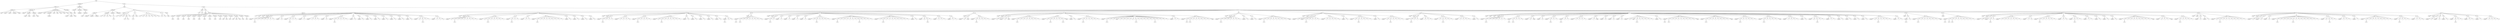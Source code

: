 digraph Tree {
	"t0" [label = "TEI"];
	"t1" [label = "teiHeader"];
	"t2" [label = "fileDesc"];
	"t3" [label = "titleStmt"];
	"t4" [label = "title"];
	"t5" [label = "author"];
	"t6" [label = "author"];
	"t7" [label = "principal"];
	"t8" [label = "editor"];
	"t9" [label = "editionStmt"];
	"t10" [label = "edition"];
	"t11" [label = "respStmt"];
	"t12" [label = "name"];
	"t13" [label = "resp"];
	"t14" [label = "respStmt"];
	"t15" [label = "name"];
	"t16" [label = "resp"];
	"t17" [label = "publicationStmt"];
	"t18" [label = "publisher"];
	"t19" [label = "date"];
	"t20" [label = "availability"];
	"t21" [label = "licence"];
	"t22" [label = "idno"];
	"t23" [label = "idno"];
	"t24" [label = "idno"];
	"t25" [label = "idno"];
	"t26" [label = "idno"];
	"t27" [label = "sourceDesc"];
	"t28" [label = "bibl"];
	"t29" [label = "author"];
	"t30" [label = "author"];
	"t31" [label = "title"];
	"t32" [label = "profileDesc"];
	"t33" [label = "creation"];
	"t34" [label = "date"];
	"t35" [label = "langUsage"];
	"t36" [label = "language"];
	"t37" [label = "textClass"];
	"t38" [label = "keywords"];
	"t39" [label = "term"];
	"t40" [label = "text"];
	"t41" [label = "front"];
	"t42" [label = "titlePage"];
	"t43" [label = "docTitle"];
	"t44" [label = "titlePart"];
	"t45" [label = "titlePart"];
	"t46" [label = "titlePart"];
	"t47" [label = "docAuthor"];
	"t48" [label = "hi"];
	"t49" [label = "lb"];
	"t50" [label = "hi"];
	"t51" [label = "lb"];
	"t52" [label = "argument"];
	"t53" [label = "p"];
	"t54" [label = "lb"];
	"t55" [label = "docImprint"];
	"t56" [label = "div"];
	"t57" [label = "head"];
	"t58" [label = "p"];
	"t59" [label = "hi"];
	"t60" [label = "hi"];
	"t61" [label = "hi"];
	"t62" [label = "note"];
	"t63" [label = "hi"];
	"t64" [label = "hi"];
	"t65" [label = "hi"];
	"t66" [label = "p"];
	"t67" [label = "note"];
	"t68" [label = "hi"];
	"t69" [label = "note"];
	"t70" [label = "p"];
	"t71" [label = "hi"];
	"t72" [label = "hi"];
	"t73" [label = "hi"];
	"t74" [label = "hi"];
	"t75" [label = "hi"];
	"t76" [label = "hi"];
	"t77" [label = "hi"];
	"t78" [label = "p"];
	"t79" [label = "hi"];
	"t80" [label = "hi"];
	"t81" [label = "bibl"];
	"t82" [label = "title"];
	"t83" [label = "body"];
	"t84" [label = "head"];
	"t85" [label = "lb"];
	"t86" [label = "lb"];
	"t87" [label = "div"];
	"t88" [label = "head"];
	"t89" [label = "castList"];
	"t90" [label = "castItem"];
	"t91" [label = "role"];
	"t92" [label = "castItem"];
	"t93" [label = "role"];
	"t94" [label = "castItem"];
	"t95" [label = "role"];
	"t96" [label = "castItem"];
	"t97" [label = "role"];
	"t98" [label = "castItem"];
	"t99" [label = "role"];
	"t100" [label = "castItem"];
	"t101" [label = "role"];
	"t102" [label = "castItem"];
	"t103" [label = "role"];
	"t104" [label = "castItem"];
	"t105" [label = "role"];
	"t106" [label = "castItem"];
	"t107" [label = "role"];
	"t108" [label = "castItem"];
	"t109" [label = "role"];
	"t110" [label = "castItem"];
	"t111" [label = "role"];
	"t112" [label = "role"];
	"t113" [label = "castItem"];
	"t114" [label = "role"];
	"t115" [label = "castItem"];
	"t116" [label = "role"];
	"t117" [label = "role"];
	"t118" [label = "role"];
	"t119" [label = "castItem"];
	"t120" [label = "role"];
	"t121" [label = "castItem"];
	"t122" [label = "role"];
	"t123" [label = "div"];
	"t124" [label = "head"];
	"t125" [label = "lb"];
	"t126" [label = "div"];
	"t127" [label = "head"];
	"t128" [label = "stage"];
	"t129" [label = "stage"];
	"t130" [label = "sp"];
	"t131" [label = "speaker"];
	"t132" [label = "p"];
	"t133" [label = "hi"];
	"t134" [label = "l"];
	"t135" [label = "l"];
	"t136" [label = "l"];
	"t137" [label = "l"];
	"t138" [label = "l"];
	"t139" [label = "l"];
	"t140" [label = "sp"];
	"t141" [label = "speaker"];
	"t142" [label = "p"];
	"t143" [label = "sp"];
	"t144" [label = "speaker"];
	"t145" [label = "p"];
	"t146" [label = "hi"];
	"t147" [label = "l"];
	"t148" [label = "l"];
	"t149" [label = "sp"];
	"t150" [label = "speaker"];
	"t151" [label = "l"];
	"t152" [label = "sp"];
	"t153" [label = "speaker"];
	"t154" [label = "l"];
	"t155" [label = "l"];
	"t156" [label = "l"];
	"t157" [label = "sp"];
	"t158" [label = "speaker"];
	"t159" [label = "p"];
	"t160" [label = "sp"];
	"t161" [label = "speaker"];
	"t162" [label = "p"];
	"t163" [label = "hi"];
	"t164" [label = "l"];
	"t165" [label = "l"];
	"t166" [label = "l"];
	"t167" [label = "l"];
	"t168" [label = "sp"];
	"t169" [label = "speaker"];
	"t170" [label = "p"];
	"t171" [label = "sp"];
	"t172" [label = "speaker"];
	"t173" [label = "p"];
	"t174" [label = "sp"];
	"t175" [label = "speaker"];
	"t176" [label = "p"];
	"t177" [label = "sp"];
	"t178" [label = "speaker"];
	"t179" [label = "p"];
	"t180" [label = "sp"];
	"t181" [label = "speaker"];
	"t182" [label = "p"];
	"t183" [label = "sp"];
	"t184" [label = "speaker"];
	"t185" [label = "p"];
	"t186" [label = "sp"];
	"t187" [label = "speaker"];
	"t188" [label = "p"];
	"t189" [label = "sp"];
	"t190" [label = "speaker"];
	"t191" [label = "p"];
	"t192" [label = "sp"];
	"t193" [label = "speaker"];
	"t194" [label = "p"];
	"t195" [label = "p"];
	"t196" [label = "hi"];
	"t197" [label = "l"];
	"t198" [label = "l"];
	"t199" [label = "sp"];
	"t200" [label = "speaker"];
	"t201" [label = "l"];
	"t202" [label = "l"];
	"t203" [label = "p"];
	"t204" [label = "div"];
	"t205" [label = "head"];
	"t206" [label = "stage"];
	"t207" [label = "sp"];
	"t208" [label = "speaker"];
	"t209" [label = "p"];
	"t210" [label = "p"];
	"t211" [label = "hi"];
	"t212" [label = "l"];
	"t213" [label = "l"];
	"t214" [label = "l"];
	"t215" [label = "l"];
	"t216" [label = "l"];
	"t217" [label = "l"];
	"t218" [label = "l"];
	"t219" [label = "sp"];
	"t220" [label = "speaker"];
	"t221" [label = "p"];
	"t222" [label = "p"];
	"t223" [label = "hi"];
	"t224" [label = "l"];
	"t225" [label = "l"];
	"t226" [label = "l"];
	"t227" [label = "l"];
	"t228" [label = "l"];
	"t229" [label = "sp"];
	"t230" [label = "speaker"];
	"t231" [label = "p"];
	"t232" [label = "hi"];
	"t233" [label = "l"];
	"t234" [label = "l"];
	"t235" [label = "sp"];
	"t236" [label = "speaker"];
	"t237" [label = "l"];
	"t238" [label = "l"];
	"t239" [label = "sp"];
	"t240" [label = "speaker"];
	"t241" [label = "p"];
	"t242" [label = "hi"];
	"t243" [label = "l"];
	"t244" [label = "l"];
	"t245" [label = "l"];
	"t246" [label = "l"];
	"t247" [label = "l"];
	"t248" [label = "l"];
	"t249" [label = "l"];
	"t250" [label = "l"];
	"t251" [label = "sp"];
	"t252" [label = "speaker"];
	"t253" [label = "p"];
	"t254" [label = "sp"];
	"t255" [label = "speaker"];
	"t256" [label = "p"];
	"t257" [label = "sp"];
	"t258" [label = "speaker"];
	"t259" [label = "p"];
	"t260" [label = "sp"];
	"t261" [label = "speaker"];
	"t262" [label = "p"];
	"t263" [label = "div"];
	"t264" [label = "head"];
	"t265" [label = "stage"];
	"t266" [label = "sp"];
	"t267" [label = "speaker"];
	"t268" [label = "p"];
	"t269" [label = "hi"];
	"t270" [label = "l"];
	"t271" [label = "l"];
	"t272" [label = "l"];
	"t273" [label = "sp"];
	"t274" [label = "speaker"];
	"t275" [label = "l"];
	"t276" [label = "l"];
	"t277" [label = "l"];
	"t278" [label = "p"];
	"t279" [label = "sp"];
	"t280" [label = "speaker"];
	"t281" [label = "p"];
	"t282" [label = "hi"];
	"t283" [label = "l"];
	"t284" [label = "l"];
	"t285" [label = "l"];
	"t286" [label = "l"];
	"t287" [label = "sp"];
	"t288" [label = "speaker"];
	"t289" [label = "p"];
	"t290" [label = "p"];
	"t291" [label = "hi"];
	"t292" [label = "l"];
	"t293" [label = "l"];
	"t294" [label = "l"];
	"t295" [label = "l"];
	"t296" [label = "l"];
	"t297" [label = "l"];
	"t298" [label = "sp"];
	"t299" [label = "speaker"];
	"t300" [label = "p"];
	"t301" [label = "sp"];
	"t302" [label = "speaker"];
	"t303" [label = "p"];
	"t304" [label = "sp"];
	"t305" [label = "speaker"];
	"t306" [label = "p"];
	"t307" [label = "sp"];
	"t308" [label = "speaker"];
	"t309" [label = "p"];
	"t310" [label = "sp"];
	"t311" [label = "speaker"];
	"t312" [label = "p"];
	"t313" [label = "sp"];
	"t314" [label = "speaker"];
	"t315" [label = "hi"];
	"t316" [label = "p"];
	"t317" [label = "p"];
	"t318" [label = "div"];
	"t319" [label = "head"];
	"t320" [label = "sp"];
	"t321" [label = "speaker"];
	"t322" [label = "hi"];
	"t323" [label = "p"];
	"t324" [label = "hi"];
	"t325" [label = "l"];
	"t326" [label = "l"];
	"t327" [label = "l"];
	"t328" [label = "l"];
	"t329" [label = "l"];
	"t330" [label = "l"];
	"t331" [label = "p"];
	"t332" [label = "div"];
	"t333" [label = "head"];
	"t334" [label = "stage"];
	"t335" [label = "sp"];
	"t336" [label = "speaker"];
	"t337" [label = "p"];
	"t338" [label = "hi"];
	"t339" [label = "l"];
	"t340" [label = "sp"];
	"t341" [label = "speaker"];
	"t342" [label = "l"];
	"t343" [label = "sp"];
	"t344" [label = "speaker"];
	"t345" [label = "l"];
	"t346" [label = "sp"];
	"t347" [label = "speaker"];
	"t348" [label = "l"];
	"t349" [label = "sp"];
	"t350" [label = "speaker"];
	"t351" [label = "l"];
	"t352" [label = "sp"];
	"t353" [label = "speaker"];
	"t354" [label = "l"];
	"t355" [label = "p"];
	"t356" [label = "hi"];
	"t357" [label = "l"];
	"t358" [label = "l"];
	"t359" [label = "l"];
	"t360" [label = "l"];
	"t361" [label = "sp"];
	"t362" [label = "speaker"];
	"t363" [label = "p"];
	"t364" [label = "hi"];
	"t365" [label = "l"];
	"t366" [label = "l"];
	"t367" [label = "l"];
	"t368" [label = "l"];
	"t369" [label = "l"];
	"t370" [label = "l"];
	"t371" [label = "p"];
	"t372" [label = "hi"];
	"t373" [label = "l"];
	"t374" [label = "l"];
	"t375" [label = "l"];
	"t376" [label = "l"];
	"t377" [label = "sp"];
	"t378" [label = "speaker"];
	"t379" [label = "l"];
	"t380" [label = "p"];
	"t381" [label = "hi"];
	"t382" [label = "l"];
	"t383" [label = "l"];
	"t384" [label = "l"];
	"t385" [label = "l"];
	"t386" [label = "l"];
	"t387" [label = "l"];
	"t388" [label = "l"];
	"t389" [label = "l"];
	"t390" [label = "sp"];
	"t391" [label = "speaker"];
	"t392" [label = "p"];
	"t393" [label = "sp"];
	"t394" [label = "speaker"];
	"t395" [label = "p"];
	"t396" [label = "p"];
	"t397" [label = "hi"];
	"t398" [label = "l"];
	"t399" [label = "sp"];
	"t400" [label = "speaker"];
	"t401" [label = "l"];
	"t402" [label = "l"];
	"t403" [label = "l"];
	"t404" [label = "sp"];
	"t405" [label = "speaker"];
	"t406" [label = "l"];
	"t407" [label = "l"];
	"t408" [label = "div"];
	"t409" [label = "head"];
	"t410" [label = "sp"];
	"t411" [label = "speaker"];
	"t412" [label = "p"];
	"t413" [label = "stage"];
	"t414" [label = "sp"];
	"t415" [label = "speaker"];
	"t416" [label = "p"];
	"t417" [label = "hi"];
	"t418" [label = "l"];
	"t419" [label = "l"];
	"t420" [label = "l"];
	"t421" [label = "l"];
	"t422" [label = "div"];
	"t423" [label = "head"];
	"t424" [label = "stage"];
	"t425" [label = "sp"];
	"t426" [label = "speaker"];
	"t427" [label = "p"];
	"t428" [label = "sp"];
	"t429" [label = "speaker"];
	"t430" [label = "p"];
	"t431" [label = "stage"];
	"t432" [label = "sp"];
	"t433" [label = "speaker"];
	"t434" [label = "p"];
	"t435" [label = "hi"];
	"t436" [label = "l"];
	"t437" [label = "l"];
	"t438" [label = "l"];
	"t439" [label = "l"];
	"t440" [label = "l"];
	"t441" [label = "l"];
	"t442" [label = "l"];
	"t443" [label = "sp"];
	"t444" [label = "speaker"];
	"t445" [label = "p"];
	"t446" [label = "p"];
	"t447" [label = "hi"];
	"t448" [label = "l"];
	"t449" [label = "l"];
	"t450" [label = "l"];
	"t451" [label = "l"];
	"t452" [label = "hi"];
	"t453" [label = "stage"];
	"t454" [label = "sp"];
	"t455" [label = "speaker"];
	"t456" [label = "p"];
	"t457" [label = "sp"];
	"t458" [label = "speaker"];
	"t459" [label = "p"];
	"t460" [label = "hi"];
	"t461" [label = "l"];
	"t462" [label = "l"];
	"t463" [label = "l"];
	"t464" [label = "l"];
	"t465" [label = "l"];
	"t466" [label = "sp"];
	"t467" [label = "speaker"];
	"t468" [label = "p"];
	"t469" [label = "hi"];
	"t470" [label = "l"];
	"t471" [label = "l"];
	"t472" [label = "stage"];
	"t473" [label = "l"];
	"t474" [label = "l"];
	"t475" [label = "l"];
	"t476" [label = "l"];
	"t477" [label = "p"];
	"t478" [label = "p"];
	"t479" [label = "hi"];
	"t480" [label = "l"];
	"t481" [label = "l"];
	"t482" [label = "l"];
	"t483" [label = "l"];
	"t484" [label = "l"];
	"t485" [label = "p"];
	"t486" [label = "hi"];
	"t487" [label = "l"];
	"t488" [label = "l"];
	"t489" [label = "l"];
	"t490" [label = "l"];
	"t491" [label = "sp"];
	"t492" [label = "speaker"];
	"t493" [label = "l"];
	"t494" [label = "l"];
	"t495" [label = "sp"];
	"t496" [label = "speaker"];
	"t497" [label = "p"];
	"t498" [label = "hi"];
	"t499" [label = "p"];
	"t500" [label = "hi"];
	"t501" [label = "l"];
	"t502" [label = "l"];
	"t503" [label = "l"];
	"t504" [label = "l"];
	"t505" [label = "l"];
	"t506" [label = "l"];
	"t507" [label = "stage"];
	"t508" [label = "div"];
	"t509" [label = "head"];
	"t510" [label = "stage"];
	"t511" [label = "sp"];
	"t512" [label = "speaker"];
	"t513" [label = "p"];
	"t514" [label = "hi"];
	"t515" [label = "l"];
	"t516" [label = "l"];
	"t517" [label = "l"];
	"t518" [label = "l"];
	"t519" [label = "l"];
	"t520" [label = "l"];
	"t521" [label = "sp"];
	"t522" [label = "speaker"];
	"t523" [label = "p"];
	"t524" [label = "sp"];
	"t525" [label = "speaker"];
	"t526" [label = "p"];
	"t527" [label = "sp"];
	"t528" [label = "speaker"];
	"t529" [label = "p"];
	"t530" [label = "hi"];
	"t531" [label = "l"];
	"t532" [label = "l"];
	"t533" [label = "l"];
	"t534" [label = "l"];
	"t535" [label = "l"];
	"t536" [label = "l"];
	"t537" [label = "l"];
	"t538" [label = "stage"];
	"t539" [label = "div"];
	"t540" [label = "head"];
	"t541" [label = "stage"];
	"t542" [label = "sp"];
	"t543" [label = "speaker"];
	"t544" [label = "p"];
	"t545" [label = "sp"];
	"t546" [label = "speaker"];
	"t547" [label = "p"];
	"t548" [label = "hi"];
	"t549" [label = "l"];
	"t550" [label = "l"];
	"t551" [label = "l"];
	"t552" [label = "l"];
	"t553" [label = "sp"];
	"t554" [label = "speaker"];
	"t555" [label = "l"];
	"t556" [label = "l"];
	"t557" [label = "l"];
	"t558" [label = "l"];
	"t559" [label = "p"];
	"t560" [label = "sp"];
	"t561" [label = "speaker"];
	"t562" [label = "p"];
	"t563" [label = "sp"];
	"t564" [label = "speaker"];
	"t565" [label = "p"];
	"t566" [label = "p"];
	"t567" [label = "hi"];
	"t568" [label = "l"];
	"t569" [label = "l"];
	"t570" [label = "l"];
	"t571" [label = "l"];
	"t572" [label = "sp"];
	"t573" [label = "speaker"];
	"t574" [label = "p"];
	"t575" [label = "sp"];
	"t576" [label = "speaker"];
	"t577" [label = "p"];
	"t578" [label = "p"];
	"t579" [label = "hi"];
	"t580" [label = "l"];
	"t581" [label = "l"];
	"t582" [label = "l"];
	"t583" [label = "l"];
	"t584" [label = "div"];
	"t585" [label = "head"];
	"t586" [label = "stage"];
	"t587" [label = "sp"];
	"t588" [label = "speaker"];
	"t589" [label = "p"];
	"t590" [label = "hi"];
	"t591" [label = "l"];
	"t592" [label = "l"];
	"t593" [label = "sp"];
	"t594" [label = "speaker"];
	"t595" [label = "l"];
	"t596" [label = "l"];
	"t597" [label = "l"];
	"t598" [label = "sp"];
	"t599" [label = "speaker"];
	"t600" [label = "l"];
	"t601" [label = "p"];
	"t602" [label = "hi"];
	"t603" [label = "l"];
	"t604" [label = "l"];
	"t605" [label = "l"];
	"t606" [label = "sp"];
	"t607" [label = "speaker"];
	"t608" [label = "l"];
	"t609" [label = "l"];
	"t610" [label = "l"];
	"t611" [label = "l"];
	"t612" [label = "sp"];
	"t613" [label = "speaker"];
	"t614" [label = "p"];
	"t615" [label = "div"];
	"t616" [label = "head"];
	"t617" [label = "stage"];
	"t618" [label = "stage"];
	"t619" [label = "stage"];
	"t620" [label = "sp"];
	"t621" [label = "speaker"];
	"t622" [label = "p"];
	"t623" [label = "hi"];
	"t624" [label = "l"];
	"t625" [label = "l"];
	"t626" [label = "l"];
	"t627" [label = "l"];
	"t628" [label = "l"];
	"t629" [label = "l"];
	"t630" [label = "sp"];
	"t631" [label = "speaker"];
	"t632" [label = "hi"];
	"t633" [label = "p"];
	"t634" [label = "hi"];
	"t635" [label = "l"];
	"t636" [label = "l"];
	"t637" [label = "p"];
	"t638" [label = "sp"];
	"t639" [label = "speaker"];
	"t640" [label = "p"];
	"t641" [label = "stage"];
	"t642" [label = "sp"];
	"t643" [label = "speaker"];
	"t644" [label = "p"];
	"t645" [label = "sp"];
	"t646" [label = "speaker"];
	"t647" [label = "p"];
	"t648" [label = "hi"];
	"t649" [label = "l"];
	"t650" [label = "l"];
	"t651" [label = "sp"];
	"t652" [label = "speaker"];
	"t653" [label = "hi"];
	"t654" [label = "l"];
	"t655" [label = "l"];
	"t656" [label = "sp"];
	"t657" [label = "speaker"];
	"t658" [label = "l"];
	"t659" [label = "l"];
	"t660" [label = "l"];
	"t661" [label = "l"];
	"t662" [label = "sp"];
	"t663" [label = "speaker"];
	"t664" [label = "l"];
	"t665" [label = "stage"];
	"t666" [label = "sp"];
	"t667" [label = "speaker"];
	"t668" [label = "p"];
	"t669" [label = "sp"];
	"t670" [label = "speaker"];
	"t671" [label = "p"];
	"t672" [label = "sp"];
	"t673" [label = "speaker"];
	"t674" [label = "p"];
	"t675" [label = "sp"];
	"t676" [label = "speaker"];
	"t677" [label = "p"];
	"t678" [label = "stage"];
	"t679" [label = "p"];
	"t680" [label = "hi"];
	"t681" [label = "l"];
	"t682" [label = "l"];
	"t683" [label = "l"];
	"t684" [label = "l"];
	"t685" [label = "l"];
	"t686" [label = "sp"];
	"t687" [label = "speaker"];
	"t688" [label = "p"];
	"t689" [label = "sp"];
	"t690" [label = "speaker"];
	"t691" [label = "hi"];
	"t692" [label = "p"];
	"t693" [label = "hi"];
	"t694" [label = "l"];
	"t695" [label = "l"];
	"t696" [label = "l"];
	"t697" [label = "l"];
	"t698" [label = "l"];
	"t699" [label = "l"];
	"t700" [label = "l"];
	"t701" [label = "p"];
	"t702" [label = "stage"];
	"t703" [label = "sp"];
	"t704" [label = "speaker"];
	"t705" [label = "p"];
	"t706" [label = "hi"];
	"t707" [label = "l"];
	"t708" [label = "l"];
	"t709" [label = "l"];
	"t710" [label = "l"];
	"t711" [label = "l"];
	"t712" [label = "l"];
	"t713" [label = "l"];
	"t714" [label = "stage"];
	"t715" [label = "sp"];
	"t716" [label = "speaker"];
	"t717" [label = "p"];
	"t718" [label = "hi"];
	"t719" [label = "l"];
	"t720" [label = "l"];
	"t721" [label = "l"];
	"t722" [label = "l"];
	"t723" [label = "l"];
	"t724" [label = "sp"];
	"t725" [label = "speaker"];
	"t726" [label = "p"];
	"t727" [label = "hi"];
	"t728" [label = "l"];
	"t729" [label = "l"];
	"t730" [label = "l"];
	"t731" [label = "l"];
	"t732" [label = "stage"];
	"t733" [label = "sp"];
	"t734" [label = "speaker"];
	"t735" [label = "l"];
	"t736" [label = "l"];
	"t737" [label = "l"];
	"t738" [label = "l"];
	"t739" [label = "sp"];
	"t740" [label = "speaker"];
	"t741" [label = "p"];
	"t742" [label = "sp"];
	"t743" [label = "speaker"];
	"t744" [label = "p"];
	"t745" [label = "p"];
	"t746" [label = "hi"];
	"t747" [label = "l"];
	"t748" [label = "l"];
	"t749" [label = "sp"];
	"t750" [label = "speaker"];
	"t751" [label = "l"];
	"t752" [label = "l"];
	"t753" [label = "sp"];
	"t754" [label = "speaker"];
	"t755" [label = "p"];
	"t756" [label = "sp"];
	"t757" [label = "speaker"];
	"t758" [label = "p"];
	"t759" [label = "sp"];
	"t760" [label = "speaker"];
	"t761" [label = "p"];
	"t762" [label = "sp"];
	"t763" [label = "speaker"];
	"t764" [label = "p"];
	"t765" [label = "sp"];
	"t766" [label = "speaker"];
	"t767" [label = "p"];
	"t768" [label = "p"];
	"t769" [label = "hi"];
	"t770" [label = "l"];
	"t771" [label = "l"];
	"t772" [label = "l"];
	"t773" [label = "l"];
	"t774" [label = "sp"];
	"t775" [label = "speaker"];
	"t776" [label = "l"];
	"t777" [label = "l"];
	"t778" [label = "div"];
	"t779" [label = "head"];
	"t780" [label = "sp"];
	"t781" [label = "speaker"];
	"t782" [label = "hi"];
	"t783" [label = "p"];
	"t784" [label = "sp"];
	"t785" [label = "speaker"];
	"t786" [label = "p"];
	"t787" [label = "hi"];
	"t788" [label = "l"];
	"t789" [label = "l"];
	"t790" [label = "l"];
	"t791" [label = "l"];
	"t792" [label = "l"];
	"t793" [label = "l"];
	"t794" [label = "stage"];
	"t795" [label = "div"];
	"t796" [label = "head"];
	"t797" [label = "sp"];
	"t798" [label = "speaker"];
	"t799" [label = "hi"];
	"t800" [label = "p"];
	"t801" [label = "hi"];
	"t802" [label = "p"];
	"t803" [label = "hi"];
	"t804" [label = "l"];
	"t805" [label = "l"];
	"t806" [label = "l"];
	"t807" [label = "l"];
	"t808" [label = "l"];
	"t809" [label = "l"];
	"t810" [label = "l"];
	"t811" [label = "div"];
	"t812" [label = "head"];
	"t813" [label = "stage"];
	"t814" [label = "sp"];
	"t815" [label = "speaker"];
	"t816" [label = "p"];
	"t817" [label = "sp"];
	"t818" [label = "speaker"];
	"t819" [label = "p"];
	"t820" [label = "hi"];
	"t821" [label = "l"];
	"t822" [label = "sp"];
	"t823" [label = "speaker"];
	"t824" [label = "l"];
	"t825" [label = "l"];
	"t826" [label = "l"];
	"t827" [label = "l"];
	"t828" [label = "l"];
	"t829" [label = "l"];
	"t830" [label = "l"];
	"t831" [label = "sp"];
	"t832" [label = "speaker"];
	"t833" [label = "l"];
	"t834" [label = "p"];
	"t835" [label = "sp"];
	"t836" [label = "speaker"];
	"t837" [label = "p"];
	"t838" [label = "hi"];
	"t839" [label = "l"];
	"t840" [label = "l"];
	"t841" [label = "l"];
	"t842" [label = "l"];
	"t843" [label = "l"];
	"t844" [label = "sp"];
	"t845" [label = "speaker"];
	"t846" [label = "l"];
	"t847" [label = "p"];
	"t848" [label = "sp"];
	"t849" [label = "speaker"];
	"t850" [label = "p"];
	"t851" [label = "hi"];
	"t852" [label = "l"];
	"t853" [label = "l"];
	"t854" [label = "sp"];
	"t855" [label = "speaker"];
	"t856" [label = "l"];
	"t857" [label = "l"];
	"t858" [label = "sp"];
	"t859" [label = "speaker"];
	"t860" [label = "p"];
	"t861" [label = "sp"];
	"t862" [label = "speaker"];
	"t863" [label = "p"];
	"t864" [label = "sp"];
	"t865" [label = "speaker"];
	"t866" [label = "p"];
	"t867" [label = "sp"];
	"t868" [label = "speaker"];
	"t869" [label = "p"];
	"t870" [label = "hi"];
	"t871" [label = "l"];
	"t872" [label = "l"];
	"t873" [label = "l"];
	"t874" [label = "l"];
	"t875" [label = "l"];
	"t876" [label = "l"];
	"t877" [label = "l"];
	"t878" [label = "l"];
	"t879" [label = "stage"];
	"t880" [label = "sp"];
	"t881" [label = "speaker"];
	"t882" [label = "p"];
	"t883" [label = "l"];
	"t884" [label = "l"];
	"t885" [label = "stage"];
	"t886" [label = "sp"];
	"t887" [label = "speaker"];
	"t888" [label = "p"];
	"t889" [label = "hi"];
	"t890" [label = "l"];
	"t891" [label = "l"];
	"t892" [label = "l"];
	"t893" [label = "l"];
	"t894" [label = "div"];
	"t895" [label = "head"];
	"t896" [label = "stage"];
	"t897" [label = "sp"];
	"t898" [label = "speaker"];
	"t899" [label = "p"];
	"t900" [label = "sp"];
	"t901" [label = "speaker"];
	"t902" [label = "p"];
	"t903" [label = "sp"];
	"t904" [label = "speaker"];
	"t905" [label = "p"];
	"t906" [label = "p"];
	"t907" [label = "hi"];
	"t908" [label = "l"];
	"t909" [label = "l"];
	"t910" [label = "l"];
	"t911" [label = "l"];
	"t912" [label = "l"];
	"t913" [label = "l"];
	"t914" [label = "l"];
	"t915" [label = "l"];
	"t916" [label = "div"];
	"t917" [label = "head"];
	"t918" [label = "stage"];
	"t919" [label = "sp"];
	"t920" [label = "speaker"];
	"t921" [label = "p"];
	"t922" [label = "sp"];
	"t923" [label = "speaker"];
	"t924" [label = "p"];
	"t925" [label = "sp"];
	"t926" [label = "speaker"];
	"t927" [label = "p"];
	"t928" [label = "sp"];
	"t929" [label = "speaker"];
	"t930" [label = "p"];
	"t931" [label = "hi"];
	"t932" [label = "l"];
	"t933" [label = "l"];
	"t934" [label = "l"];
	"t935" [label = "l"];
	"t936" [label = "p"];
	"t937" [label = "hi"];
	"t938" [label = "l"];
	"t939" [label = "l"];
	"t940" [label = "l"];
	"t941" [label = "l"];
	"t942" [label = "l"];
	"t943" [label = "l"];
	"t944" [label = "l"];
	"t945" [label = "l"];
	"t946" [label = "sp"];
	"t947" [label = "speaker"];
	"t948" [label = "p"];
	"t949" [label = "p"];
	"t950" [label = "hi"];
	"t951" [label = "l"];
	"t952" [label = "l"];
	"t953" [label = "sp"];
	"t954" [label = "speaker"];
	"t955" [label = "l"];
	"t956" [label = "l"];
	"t957" [label = "l"];
	"t958" [label = "sp"];
	"t959" [label = "speaker"];
	"t960" [label = "l"];
	"t961" [label = "sp"];
	"t962" [label = "speaker"];
	"t963" [label = "p"];
	"t964" [label = "hi"];
	"t965" [label = "l"];
	"t966" [label = "l"];
	"t967" [label = "l"];
	"t968" [label = "l"];
	"t969" [label = "l"];
	"t970" [label = "l"];
	"t971" [label = "l"];
	"t972" [label = "l"];
	"t973" [label = "sp"];
	"t974" [label = "speaker"];
	"t975" [label = "p"];
	"t976" [label = "hi"];
	"t977" [label = "l"];
	"t978" [label = "l"];
	"t979" [label = "l"];
	"t980" [label = "sp"];
	"t981" [label = "speaker"];
	"t982" [label = "l"];
	"t983" [label = "l"];
	"t984" [label = "p"];
	"t985" [label = "div"];
	"t986" [label = "head"];
	"t987" [label = "stage"];
	"t988" [label = "sp"];
	"t989" [label = "speaker"];
	"t990" [label = "p"];
	"t991" [label = "sp"];
	"t992" [label = "speaker"];
	"t993" [label = "p"];
	"t994" [label = "sp"];
	"t995" [label = "speaker"];
	"t996" [label = "p"];
	"t997" [label = "sp"];
	"t998" [label = "speaker"];
	"t999" [label = "p"];
	"t1000" [label = "hi"];
	"t1001" [label = "l"];
	"t1002" [label = "l"];
	"t1003" [label = "sp"];
	"t1004" [label = "speaker"];
	"t1005" [label = "l"];
	"t1006" [label = "l"];
	"t1007" [label = "sp"];
	"t1008" [label = "speaker"];
	"t1009" [label = "l"];
	"t1010" [label = "sp"];
	"t1011" [label = "speaker"];
	"t1012" [label = "l"];
	"t1013" [label = "l"];
	"t1014" [label = "l"];
	"t1015" [label = "p"];
	"t0" -> "t1";
	"t1" -> "t2";
	"t2" -> "t3";
	"t3" -> "t4";
	"t3" -> "t5";
	"t3" -> "t6";
	"t3" -> "t7";
	"t3" -> "t8";
	"t2" -> "t9";
	"t9" -> "t10";
	"t9" -> "t11";
	"t11" -> "t12";
	"t11" -> "t13";
	"t9" -> "t14";
	"t14" -> "t15";
	"t14" -> "t16";
	"t2" -> "t17";
	"t17" -> "t18";
	"t17" -> "t19";
	"t17" -> "t20";
	"t20" -> "t21";
	"t17" -> "t22";
	"t17" -> "t23";
	"t17" -> "t24";
	"t17" -> "t25";
	"t17" -> "t26";
	"t2" -> "t27";
	"t27" -> "t28";
	"t28" -> "t29";
	"t28" -> "t30";
	"t28" -> "t31";
	"t1" -> "t32";
	"t32" -> "t33";
	"t33" -> "t34";
	"t32" -> "t35";
	"t35" -> "t36";
	"t32" -> "t37";
	"t37" -> "t38";
	"t38" -> "t39";
	"t0" -> "t40";
	"t40" -> "t41";
	"t41" -> "t42";
	"t42" -> "t43";
	"t43" -> "t44";
	"t43" -> "t45";
	"t43" -> "t46";
	"t42" -> "t47";
	"t47" -> "t48";
	"t47" -> "t49";
	"t47" -> "t50";
	"t47" -> "t51";
	"t42" -> "t52";
	"t52" -> "t53";
	"t53" -> "t54";
	"t42" -> "t55";
	"t41" -> "t56";
	"t56" -> "t57";
	"t56" -> "t58";
	"t58" -> "t59";
	"t58" -> "t60";
	"t58" -> "t61";
	"t58" -> "t62";
	"t62" -> "t63";
	"t62" -> "t64";
	"t58" -> "t65";
	"t56" -> "t66";
	"t66" -> "t67";
	"t67" -> "t68";
	"t66" -> "t69";
	"t56" -> "t70";
	"t70" -> "t71";
	"t70" -> "t72";
	"t70" -> "t73";
	"t70" -> "t74";
	"t70" -> "t75";
	"t70" -> "t76";
	"t70" -> "t77";
	"t56" -> "t78";
	"t78" -> "t79";
	"t78" -> "t80";
	"t56" -> "t81";
	"t81" -> "t82";
	"t40" -> "t83";
	"t83" -> "t84";
	"t84" -> "t85";
	"t84" -> "t86";
	"t83" -> "t87";
	"t87" -> "t88";
	"t87" -> "t89";
	"t89" -> "t90";
	"t90" -> "t91";
	"t89" -> "t92";
	"t92" -> "t93";
	"t89" -> "t94";
	"t94" -> "t95";
	"t89" -> "t96";
	"t96" -> "t97";
	"t89" -> "t98";
	"t98" -> "t99";
	"t89" -> "t100";
	"t100" -> "t101";
	"t89" -> "t102";
	"t102" -> "t103";
	"t89" -> "t104";
	"t104" -> "t105";
	"t89" -> "t106";
	"t106" -> "t107";
	"t89" -> "t108";
	"t108" -> "t109";
	"t89" -> "t110";
	"t110" -> "t111";
	"t110" -> "t112";
	"t89" -> "t113";
	"t113" -> "t114";
	"t89" -> "t115";
	"t115" -> "t116";
	"t115" -> "t117";
	"t115" -> "t118";
	"t89" -> "t119";
	"t119" -> "t120";
	"t89" -> "t121";
	"t121" -> "t122";
	"t83" -> "t123";
	"t123" -> "t124";
	"t124" -> "t125";
	"t123" -> "t126";
	"t126" -> "t127";
	"t126" -> "t128";
	"t126" -> "t129";
	"t126" -> "t130";
	"t130" -> "t131";
	"t130" -> "t132";
	"t132" -> "t133";
	"t130" -> "t134";
	"t130" -> "t135";
	"t130" -> "t136";
	"t130" -> "t137";
	"t130" -> "t138";
	"t130" -> "t139";
	"t126" -> "t140";
	"t140" -> "t141";
	"t140" -> "t142";
	"t126" -> "t143";
	"t143" -> "t144";
	"t143" -> "t145";
	"t145" -> "t146";
	"t143" -> "t147";
	"t143" -> "t148";
	"t126" -> "t149";
	"t149" -> "t150";
	"t149" -> "t151";
	"t126" -> "t152";
	"t152" -> "t153";
	"t152" -> "t154";
	"t152" -> "t155";
	"t152" -> "t156";
	"t126" -> "t157";
	"t157" -> "t158";
	"t157" -> "t159";
	"t126" -> "t160";
	"t160" -> "t161";
	"t160" -> "t162";
	"t162" -> "t163";
	"t160" -> "t164";
	"t160" -> "t165";
	"t160" -> "t166";
	"t160" -> "t167";
	"t126" -> "t168";
	"t168" -> "t169";
	"t168" -> "t170";
	"t126" -> "t171";
	"t171" -> "t172";
	"t171" -> "t173";
	"t126" -> "t174";
	"t174" -> "t175";
	"t174" -> "t176";
	"t126" -> "t177";
	"t177" -> "t178";
	"t177" -> "t179";
	"t126" -> "t180";
	"t180" -> "t181";
	"t180" -> "t182";
	"t126" -> "t183";
	"t183" -> "t184";
	"t183" -> "t185";
	"t126" -> "t186";
	"t186" -> "t187";
	"t186" -> "t188";
	"t126" -> "t189";
	"t189" -> "t190";
	"t189" -> "t191";
	"t126" -> "t192";
	"t192" -> "t193";
	"t192" -> "t194";
	"t192" -> "t195";
	"t195" -> "t196";
	"t192" -> "t197";
	"t192" -> "t198";
	"t126" -> "t199";
	"t199" -> "t200";
	"t199" -> "t201";
	"t199" -> "t202";
	"t199" -> "t203";
	"t123" -> "t204";
	"t204" -> "t205";
	"t204" -> "t206";
	"t204" -> "t207";
	"t207" -> "t208";
	"t207" -> "t209";
	"t207" -> "t210";
	"t210" -> "t211";
	"t207" -> "t212";
	"t207" -> "t213";
	"t207" -> "t214";
	"t207" -> "t215";
	"t207" -> "t216";
	"t207" -> "t217";
	"t207" -> "t218";
	"t204" -> "t219";
	"t219" -> "t220";
	"t219" -> "t221";
	"t219" -> "t222";
	"t222" -> "t223";
	"t219" -> "t224";
	"t219" -> "t225";
	"t219" -> "t226";
	"t219" -> "t227";
	"t219" -> "t228";
	"t204" -> "t229";
	"t229" -> "t230";
	"t229" -> "t231";
	"t231" -> "t232";
	"t229" -> "t233";
	"t229" -> "t234";
	"t204" -> "t235";
	"t235" -> "t236";
	"t235" -> "t237";
	"t235" -> "t238";
	"t204" -> "t239";
	"t239" -> "t240";
	"t239" -> "t241";
	"t241" -> "t242";
	"t239" -> "t243";
	"t239" -> "t244";
	"t239" -> "t245";
	"t239" -> "t246";
	"t239" -> "t247";
	"t239" -> "t248";
	"t239" -> "t249";
	"t239" -> "t250";
	"t204" -> "t251";
	"t251" -> "t252";
	"t251" -> "t253";
	"t204" -> "t254";
	"t254" -> "t255";
	"t254" -> "t256";
	"t204" -> "t257";
	"t257" -> "t258";
	"t257" -> "t259";
	"t204" -> "t260";
	"t260" -> "t261";
	"t260" -> "t262";
	"t123" -> "t263";
	"t263" -> "t264";
	"t263" -> "t265";
	"t263" -> "t266";
	"t266" -> "t267";
	"t266" -> "t268";
	"t268" -> "t269";
	"t266" -> "t270";
	"t266" -> "t271";
	"t266" -> "t272";
	"t263" -> "t273";
	"t273" -> "t274";
	"t273" -> "t275";
	"t273" -> "t276";
	"t273" -> "t277";
	"t273" -> "t278";
	"t263" -> "t279";
	"t279" -> "t280";
	"t279" -> "t281";
	"t281" -> "t282";
	"t279" -> "t283";
	"t279" -> "t284";
	"t279" -> "t285";
	"t279" -> "t286";
	"t263" -> "t287";
	"t287" -> "t288";
	"t287" -> "t289";
	"t287" -> "t290";
	"t290" -> "t291";
	"t287" -> "t292";
	"t287" -> "t293";
	"t287" -> "t294";
	"t287" -> "t295";
	"t287" -> "t296";
	"t287" -> "t297";
	"t263" -> "t298";
	"t298" -> "t299";
	"t298" -> "t300";
	"t263" -> "t301";
	"t301" -> "t302";
	"t301" -> "t303";
	"t263" -> "t304";
	"t304" -> "t305";
	"t304" -> "t306";
	"t263" -> "t307";
	"t307" -> "t308";
	"t307" -> "t309";
	"t263" -> "t310";
	"t310" -> "t311";
	"t310" -> "t312";
	"t263" -> "t313";
	"t313" -> "t314";
	"t314" -> "t315";
	"t313" -> "t316";
	"t313" -> "t317";
	"t123" -> "t318";
	"t318" -> "t319";
	"t318" -> "t320";
	"t320" -> "t321";
	"t321" -> "t322";
	"t320" -> "t323";
	"t323" -> "t324";
	"t320" -> "t325";
	"t320" -> "t326";
	"t320" -> "t327";
	"t320" -> "t328";
	"t320" -> "t329";
	"t320" -> "t330";
	"t320" -> "t331";
	"t123" -> "t332";
	"t332" -> "t333";
	"t332" -> "t334";
	"t332" -> "t335";
	"t335" -> "t336";
	"t335" -> "t337";
	"t337" -> "t338";
	"t335" -> "t339";
	"t332" -> "t340";
	"t340" -> "t341";
	"t340" -> "t342";
	"t332" -> "t343";
	"t343" -> "t344";
	"t343" -> "t345";
	"t332" -> "t346";
	"t346" -> "t347";
	"t346" -> "t348";
	"t332" -> "t349";
	"t349" -> "t350";
	"t349" -> "t351";
	"t332" -> "t352";
	"t352" -> "t353";
	"t352" -> "t354";
	"t352" -> "t355";
	"t355" -> "t356";
	"t352" -> "t357";
	"t352" -> "t358";
	"t352" -> "t359";
	"t352" -> "t360";
	"t332" -> "t361";
	"t361" -> "t362";
	"t361" -> "t363";
	"t363" -> "t364";
	"t361" -> "t365";
	"t361" -> "t366";
	"t361" -> "t367";
	"t361" -> "t368";
	"t361" -> "t369";
	"t361" -> "t370";
	"t361" -> "t371";
	"t371" -> "t372";
	"t361" -> "t373";
	"t361" -> "t374";
	"t361" -> "t375";
	"t361" -> "t376";
	"t332" -> "t377";
	"t377" -> "t378";
	"t377" -> "t379";
	"t377" -> "t380";
	"t380" -> "t381";
	"t377" -> "t382";
	"t377" -> "t383";
	"t377" -> "t384";
	"t377" -> "t385";
	"t377" -> "t386";
	"t377" -> "t387";
	"t377" -> "t388";
	"t377" -> "t389";
	"t332" -> "t390";
	"t390" -> "t391";
	"t390" -> "t392";
	"t332" -> "t393";
	"t393" -> "t394";
	"t393" -> "t395";
	"t393" -> "t396";
	"t396" -> "t397";
	"t393" -> "t398";
	"t332" -> "t399";
	"t399" -> "t400";
	"t399" -> "t401";
	"t399" -> "t402";
	"t399" -> "t403";
	"t332" -> "t404";
	"t404" -> "t405";
	"t404" -> "t406";
	"t404" -> "t407";
	"t123" -> "t408";
	"t408" -> "t409";
	"t408" -> "t410";
	"t410" -> "t411";
	"t410" -> "t412";
	"t410" -> "t413";
	"t408" -> "t414";
	"t414" -> "t415";
	"t414" -> "t416";
	"t416" -> "t417";
	"t414" -> "t418";
	"t414" -> "t419";
	"t414" -> "t420";
	"t414" -> "t421";
	"t123" -> "t422";
	"t422" -> "t423";
	"t422" -> "t424";
	"t422" -> "t425";
	"t425" -> "t426";
	"t425" -> "t427";
	"t422" -> "t428";
	"t428" -> "t429";
	"t428" -> "t430";
	"t428" -> "t431";
	"t422" -> "t432";
	"t432" -> "t433";
	"t432" -> "t434";
	"t434" -> "t435";
	"t432" -> "t436";
	"t432" -> "t437";
	"t432" -> "t438";
	"t432" -> "t439";
	"t432" -> "t440";
	"t432" -> "t441";
	"t432" -> "t442";
	"t422" -> "t443";
	"t443" -> "t444";
	"t443" -> "t445";
	"t443" -> "t446";
	"t446" -> "t447";
	"t443" -> "t448";
	"t443" -> "t449";
	"t443" -> "t450";
	"t443" -> "t451";
	"t451" -> "t452";
	"t443" -> "t453";
	"t422" -> "t454";
	"t454" -> "t455";
	"t454" -> "t456";
	"t422" -> "t457";
	"t457" -> "t458";
	"t457" -> "t459";
	"t459" -> "t460";
	"t457" -> "t461";
	"t457" -> "t462";
	"t457" -> "t463";
	"t457" -> "t464";
	"t457" -> "t465";
	"t422" -> "t466";
	"t466" -> "t467";
	"t466" -> "t468";
	"t468" -> "t469";
	"t466" -> "t470";
	"t466" -> "t471";
	"t466" -> "t472";
	"t466" -> "t473";
	"t466" -> "t474";
	"t466" -> "t475";
	"t466" -> "t476";
	"t466" -> "t477";
	"t466" -> "t478";
	"t478" -> "t479";
	"t466" -> "t480";
	"t466" -> "t481";
	"t466" -> "t482";
	"t466" -> "t483";
	"t466" -> "t484";
	"t466" -> "t485";
	"t485" -> "t486";
	"t466" -> "t487";
	"t466" -> "t488";
	"t466" -> "t489";
	"t466" -> "t490";
	"t422" -> "t491";
	"t491" -> "t492";
	"t491" -> "t493";
	"t491" -> "t494";
	"t422" -> "t495";
	"t495" -> "t496";
	"t495" -> "t497";
	"t497" -> "t498";
	"t495" -> "t499";
	"t499" -> "t500";
	"t495" -> "t501";
	"t495" -> "t502";
	"t495" -> "t503";
	"t495" -> "t504";
	"t495" -> "t505";
	"t495" -> "t506";
	"t495" -> "t507";
	"t123" -> "t508";
	"t508" -> "t509";
	"t508" -> "t510";
	"t508" -> "t511";
	"t511" -> "t512";
	"t511" -> "t513";
	"t513" -> "t514";
	"t511" -> "t515";
	"t511" -> "t516";
	"t511" -> "t517";
	"t511" -> "t518";
	"t511" -> "t519";
	"t511" -> "t520";
	"t508" -> "t521";
	"t521" -> "t522";
	"t521" -> "t523";
	"t508" -> "t524";
	"t524" -> "t525";
	"t524" -> "t526";
	"t508" -> "t527";
	"t527" -> "t528";
	"t527" -> "t529";
	"t529" -> "t530";
	"t527" -> "t531";
	"t527" -> "t532";
	"t527" -> "t533";
	"t527" -> "t534";
	"t527" -> "t535";
	"t527" -> "t536";
	"t527" -> "t537";
	"t527" -> "t538";
	"t123" -> "t539";
	"t539" -> "t540";
	"t539" -> "t541";
	"t539" -> "t542";
	"t542" -> "t543";
	"t542" -> "t544";
	"t539" -> "t545";
	"t545" -> "t546";
	"t545" -> "t547";
	"t547" -> "t548";
	"t545" -> "t549";
	"t545" -> "t550";
	"t545" -> "t551";
	"t545" -> "t552";
	"t539" -> "t553";
	"t553" -> "t554";
	"t553" -> "t555";
	"t553" -> "t556";
	"t553" -> "t557";
	"t553" -> "t558";
	"t553" -> "t559";
	"t539" -> "t560";
	"t560" -> "t561";
	"t560" -> "t562";
	"t539" -> "t563";
	"t563" -> "t564";
	"t563" -> "t565";
	"t563" -> "t566";
	"t566" -> "t567";
	"t563" -> "t568";
	"t563" -> "t569";
	"t563" -> "t570";
	"t563" -> "t571";
	"t539" -> "t572";
	"t572" -> "t573";
	"t572" -> "t574";
	"t539" -> "t575";
	"t575" -> "t576";
	"t575" -> "t577";
	"t575" -> "t578";
	"t578" -> "t579";
	"t575" -> "t580";
	"t575" -> "t581";
	"t575" -> "t582";
	"t575" -> "t583";
	"t123" -> "t584";
	"t584" -> "t585";
	"t584" -> "t586";
	"t584" -> "t587";
	"t587" -> "t588";
	"t587" -> "t589";
	"t589" -> "t590";
	"t587" -> "t591";
	"t587" -> "t592";
	"t584" -> "t593";
	"t593" -> "t594";
	"t593" -> "t595";
	"t593" -> "t596";
	"t593" -> "t597";
	"t584" -> "t598";
	"t598" -> "t599";
	"t598" -> "t600";
	"t598" -> "t601";
	"t601" -> "t602";
	"t598" -> "t603";
	"t598" -> "t604";
	"t598" -> "t605";
	"t584" -> "t606";
	"t606" -> "t607";
	"t606" -> "t608";
	"t606" -> "t609";
	"t606" -> "t610";
	"t606" -> "t611";
	"t584" -> "t612";
	"t612" -> "t613";
	"t612" -> "t614";
	"t123" -> "t615";
	"t615" -> "t616";
	"t615" -> "t617";
	"t615" -> "t618";
	"t615" -> "t619";
	"t615" -> "t620";
	"t620" -> "t621";
	"t620" -> "t622";
	"t622" -> "t623";
	"t620" -> "t624";
	"t620" -> "t625";
	"t620" -> "t626";
	"t620" -> "t627";
	"t620" -> "t628";
	"t620" -> "t629";
	"t615" -> "t630";
	"t630" -> "t631";
	"t631" -> "t632";
	"t630" -> "t633";
	"t633" -> "t634";
	"t630" -> "t635";
	"t630" -> "t636";
	"t630" -> "t637";
	"t615" -> "t638";
	"t638" -> "t639";
	"t638" -> "t640";
	"t638" -> "t641";
	"t615" -> "t642";
	"t642" -> "t643";
	"t642" -> "t644";
	"t615" -> "t645";
	"t645" -> "t646";
	"t645" -> "t647";
	"t647" -> "t648";
	"t645" -> "t649";
	"t645" -> "t650";
	"t615" -> "t651";
	"t651" -> "t652";
	"t652" -> "t653";
	"t651" -> "t654";
	"t651" -> "t655";
	"t615" -> "t656";
	"t656" -> "t657";
	"t656" -> "t658";
	"t656" -> "t659";
	"t656" -> "t660";
	"t656" -> "t661";
	"t615" -> "t662";
	"t662" -> "t663";
	"t662" -> "t664";
	"t662" -> "t665";
	"t615" -> "t666";
	"t666" -> "t667";
	"t666" -> "t668";
	"t615" -> "t669";
	"t669" -> "t670";
	"t669" -> "t671";
	"t615" -> "t672";
	"t672" -> "t673";
	"t672" -> "t674";
	"t615" -> "t675";
	"t675" -> "t676";
	"t675" -> "t677";
	"t675" -> "t678";
	"t675" -> "t679";
	"t679" -> "t680";
	"t675" -> "t681";
	"t675" -> "t682";
	"t675" -> "t683";
	"t675" -> "t684";
	"t675" -> "t685";
	"t615" -> "t686";
	"t686" -> "t687";
	"t686" -> "t688";
	"t615" -> "t689";
	"t689" -> "t690";
	"t690" -> "t691";
	"t689" -> "t692";
	"t692" -> "t693";
	"t689" -> "t694";
	"t689" -> "t695";
	"t689" -> "t696";
	"t689" -> "t697";
	"t689" -> "t698";
	"t689" -> "t699";
	"t689" -> "t700";
	"t689" -> "t701";
	"t689" -> "t702";
	"t615" -> "t703";
	"t703" -> "t704";
	"t703" -> "t705";
	"t705" -> "t706";
	"t703" -> "t707";
	"t703" -> "t708";
	"t703" -> "t709";
	"t703" -> "t710";
	"t703" -> "t711";
	"t703" -> "t712";
	"t703" -> "t713";
	"t703" -> "t714";
	"t615" -> "t715";
	"t715" -> "t716";
	"t715" -> "t717";
	"t717" -> "t718";
	"t715" -> "t719";
	"t715" -> "t720";
	"t715" -> "t721";
	"t715" -> "t722";
	"t715" -> "t723";
	"t615" -> "t724";
	"t724" -> "t725";
	"t724" -> "t726";
	"t726" -> "t727";
	"t724" -> "t728";
	"t724" -> "t729";
	"t724" -> "t730";
	"t724" -> "t731";
	"t724" -> "t732";
	"t615" -> "t733";
	"t733" -> "t734";
	"t733" -> "t735";
	"t733" -> "t736";
	"t733" -> "t737";
	"t733" -> "t738";
	"t615" -> "t739";
	"t739" -> "t740";
	"t739" -> "t741";
	"t615" -> "t742";
	"t742" -> "t743";
	"t742" -> "t744";
	"t742" -> "t745";
	"t745" -> "t746";
	"t742" -> "t747";
	"t742" -> "t748";
	"t615" -> "t749";
	"t749" -> "t750";
	"t749" -> "t751";
	"t749" -> "t752";
	"t615" -> "t753";
	"t753" -> "t754";
	"t753" -> "t755";
	"t615" -> "t756";
	"t756" -> "t757";
	"t756" -> "t758";
	"t615" -> "t759";
	"t759" -> "t760";
	"t759" -> "t761";
	"t615" -> "t762";
	"t762" -> "t763";
	"t762" -> "t764";
	"t615" -> "t765";
	"t765" -> "t766";
	"t765" -> "t767";
	"t765" -> "t768";
	"t768" -> "t769";
	"t765" -> "t770";
	"t765" -> "t771";
	"t765" -> "t772";
	"t765" -> "t773";
	"t615" -> "t774";
	"t774" -> "t775";
	"t774" -> "t776";
	"t774" -> "t777";
	"t123" -> "t778";
	"t778" -> "t779";
	"t778" -> "t780";
	"t780" -> "t781";
	"t781" -> "t782";
	"t780" -> "t783";
	"t778" -> "t784";
	"t784" -> "t785";
	"t784" -> "t786";
	"t786" -> "t787";
	"t784" -> "t788";
	"t784" -> "t789";
	"t784" -> "t790";
	"t784" -> "t791";
	"t784" -> "t792";
	"t784" -> "t793";
	"t784" -> "t794";
	"t123" -> "t795";
	"t795" -> "t796";
	"t795" -> "t797";
	"t797" -> "t798";
	"t798" -> "t799";
	"t797" -> "t800";
	"t800" -> "t801";
	"t797" -> "t802";
	"t802" -> "t803";
	"t797" -> "t804";
	"t797" -> "t805";
	"t797" -> "t806";
	"t797" -> "t807";
	"t797" -> "t808";
	"t797" -> "t809";
	"t797" -> "t810";
	"t123" -> "t811";
	"t811" -> "t812";
	"t811" -> "t813";
	"t811" -> "t814";
	"t814" -> "t815";
	"t814" -> "t816";
	"t811" -> "t817";
	"t817" -> "t818";
	"t817" -> "t819";
	"t819" -> "t820";
	"t817" -> "t821";
	"t811" -> "t822";
	"t822" -> "t823";
	"t822" -> "t824";
	"t822" -> "t825";
	"t822" -> "t826";
	"t822" -> "t827";
	"t822" -> "t828";
	"t822" -> "t829";
	"t822" -> "t830";
	"t811" -> "t831";
	"t831" -> "t832";
	"t831" -> "t833";
	"t831" -> "t834";
	"t811" -> "t835";
	"t835" -> "t836";
	"t835" -> "t837";
	"t837" -> "t838";
	"t835" -> "t839";
	"t835" -> "t840";
	"t835" -> "t841";
	"t835" -> "t842";
	"t835" -> "t843";
	"t811" -> "t844";
	"t844" -> "t845";
	"t844" -> "t846";
	"t844" -> "t847";
	"t811" -> "t848";
	"t848" -> "t849";
	"t848" -> "t850";
	"t850" -> "t851";
	"t848" -> "t852";
	"t848" -> "t853";
	"t811" -> "t854";
	"t854" -> "t855";
	"t854" -> "t856";
	"t854" -> "t857";
	"t811" -> "t858";
	"t858" -> "t859";
	"t858" -> "t860";
	"t811" -> "t861";
	"t861" -> "t862";
	"t861" -> "t863";
	"t811" -> "t864";
	"t864" -> "t865";
	"t864" -> "t866";
	"t811" -> "t867";
	"t867" -> "t868";
	"t867" -> "t869";
	"t869" -> "t870";
	"t867" -> "t871";
	"t867" -> "t872";
	"t867" -> "t873";
	"t867" -> "t874";
	"t867" -> "t875";
	"t867" -> "t876";
	"t867" -> "t877";
	"t867" -> "t878";
	"t867" -> "t879";
	"t811" -> "t880";
	"t880" -> "t881";
	"t880" -> "t882";
	"t880" -> "t883";
	"t880" -> "t884";
	"t880" -> "t885";
	"t811" -> "t886";
	"t886" -> "t887";
	"t886" -> "t888";
	"t888" -> "t889";
	"t886" -> "t890";
	"t886" -> "t891";
	"t886" -> "t892";
	"t886" -> "t893";
	"t123" -> "t894";
	"t894" -> "t895";
	"t894" -> "t896";
	"t894" -> "t897";
	"t897" -> "t898";
	"t897" -> "t899";
	"t894" -> "t900";
	"t900" -> "t901";
	"t900" -> "t902";
	"t894" -> "t903";
	"t903" -> "t904";
	"t903" -> "t905";
	"t903" -> "t906";
	"t906" -> "t907";
	"t903" -> "t908";
	"t903" -> "t909";
	"t903" -> "t910";
	"t903" -> "t911";
	"t903" -> "t912";
	"t903" -> "t913";
	"t903" -> "t914";
	"t903" -> "t915";
	"t123" -> "t916";
	"t916" -> "t917";
	"t916" -> "t918";
	"t916" -> "t919";
	"t919" -> "t920";
	"t919" -> "t921";
	"t916" -> "t922";
	"t922" -> "t923";
	"t922" -> "t924";
	"t916" -> "t925";
	"t925" -> "t926";
	"t925" -> "t927";
	"t916" -> "t928";
	"t928" -> "t929";
	"t928" -> "t930";
	"t930" -> "t931";
	"t928" -> "t932";
	"t928" -> "t933";
	"t928" -> "t934";
	"t928" -> "t935";
	"t928" -> "t936";
	"t936" -> "t937";
	"t928" -> "t938";
	"t928" -> "t939";
	"t928" -> "t940";
	"t928" -> "t941";
	"t928" -> "t942";
	"t928" -> "t943";
	"t928" -> "t944";
	"t928" -> "t945";
	"t916" -> "t946";
	"t946" -> "t947";
	"t946" -> "t948";
	"t946" -> "t949";
	"t949" -> "t950";
	"t946" -> "t951";
	"t946" -> "t952";
	"t916" -> "t953";
	"t953" -> "t954";
	"t953" -> "t955";
	"t953" -> "t956";
	"t953" -> "t957";
	"t916" -> "t958";
	"t958" -> "t959";
	"t958" -> "t960";
	"t916" -> "t961";
	"t961" -> "t962";
	"t961" -> "t963";
	"t963" -> "t964";
	"t961" -> "t965";
	"t961" -> "t966";
	"t961" -> "t967";
	"t961" -> "t968";
	"t961" -> "t969";
	"t961" -> "t970";
	"t961" -> "t971";
	"t961" -> "t972";
	"t916" -> "t973";
	"t973" -> "t974";
	"t973" -> "t975";
	"t975" -> "t976";
	"t973" -> "t977";
	"t973" -> "t978";
	"t973" -> "t979";
	"t916" -> "t980";
	"t980" -> "t981";
	"t980" -> "t982";
	"t980" -> "t983";
	"t980" -> "t984";
	"t123" -> "t985";
	"t985" -> "t986";
	"t985" -> "t987";
	"t985" -> "t988";
	"t988" -> "t989";
	"t988" -> "t990";
	"t985" -> "t991";
	"t991" -> "t992";
	"t991" -> "t993";
	"t985" -> "t994";
	"t994" -> "t995";
	"t994" -> "t996";
	"t985" -> "t997";
	"t997" -> "t998";
	"t997" -> "t999";
	"t999" -> "t1000";
	"t997" -> "t1001";
	"t997" -> "t1002";
	"t985" -> "t1003";
	"t1003" -> "t1004";
	"t1003" -> "t1005";
	"t1003" -> "t1006";
	"t985" -> "t1007";
	"t1007" -> "t1008";
	"t1007" -> "t1009";
	"t985" -> "t1010";
	"t1010" -> "t1011";
	"t1010" -> "t1012";
	"t1010" -> "t1013";
	"t1010" -> "t1014";
	"t1010" -> "t1015";
}
